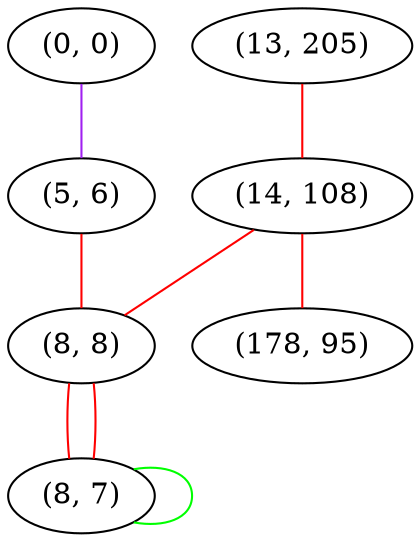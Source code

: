graph "" {
"(0, 0)";
"(13, 205)";
"(5, 6)";
"(14, 108)";
"(8, 8)";
"(8, 7)";
"(178, 95)";
"(0, 0)" -- "(5, 6)"  [color=purple, key=0, weight=4];
"(13, 205)" -- "(14, 108)"  [color=red, key=0, weight=1];
"(5, 6)" -- "(8, 8)"  [color=red, key=0, weight=1];
"(14, 108)" -- "(178, 95)"  [color=red, key=0, weight=1];
"(14, 108)" -- "(8, 8)"  [color=red, key=0, weight=1];
"(8, 8)" -- "(8, 7)"  [color=red, key=0, weight=1];
"(8, 8)" -- "(8, 7)"  [color=red, key=1, weight=1];
"(8, 7)" -- "(8, 7)"  [color=green, key=0, weight=2];
}
